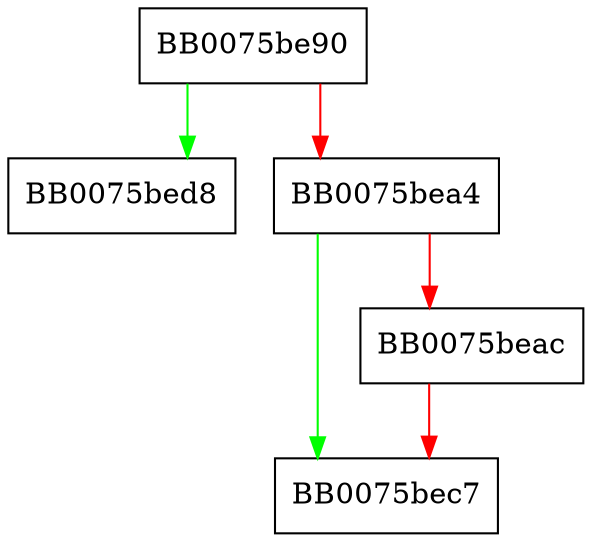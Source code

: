 digraph engine_table_cleanup {
  node [shape="box"];
  graph [splines=ortho];
  BB0075be90 -> BB0075bed8 [color="green"];
  BB0075be90 -> BB0075bea4 [color="red"];
  BB0075bea4 -> BB0075bec7 [color="green"];
  BB0075bea4 -> BB0075beac [color="red"];
  BB0075beac -> BB0075bec7 [color="red"];
}